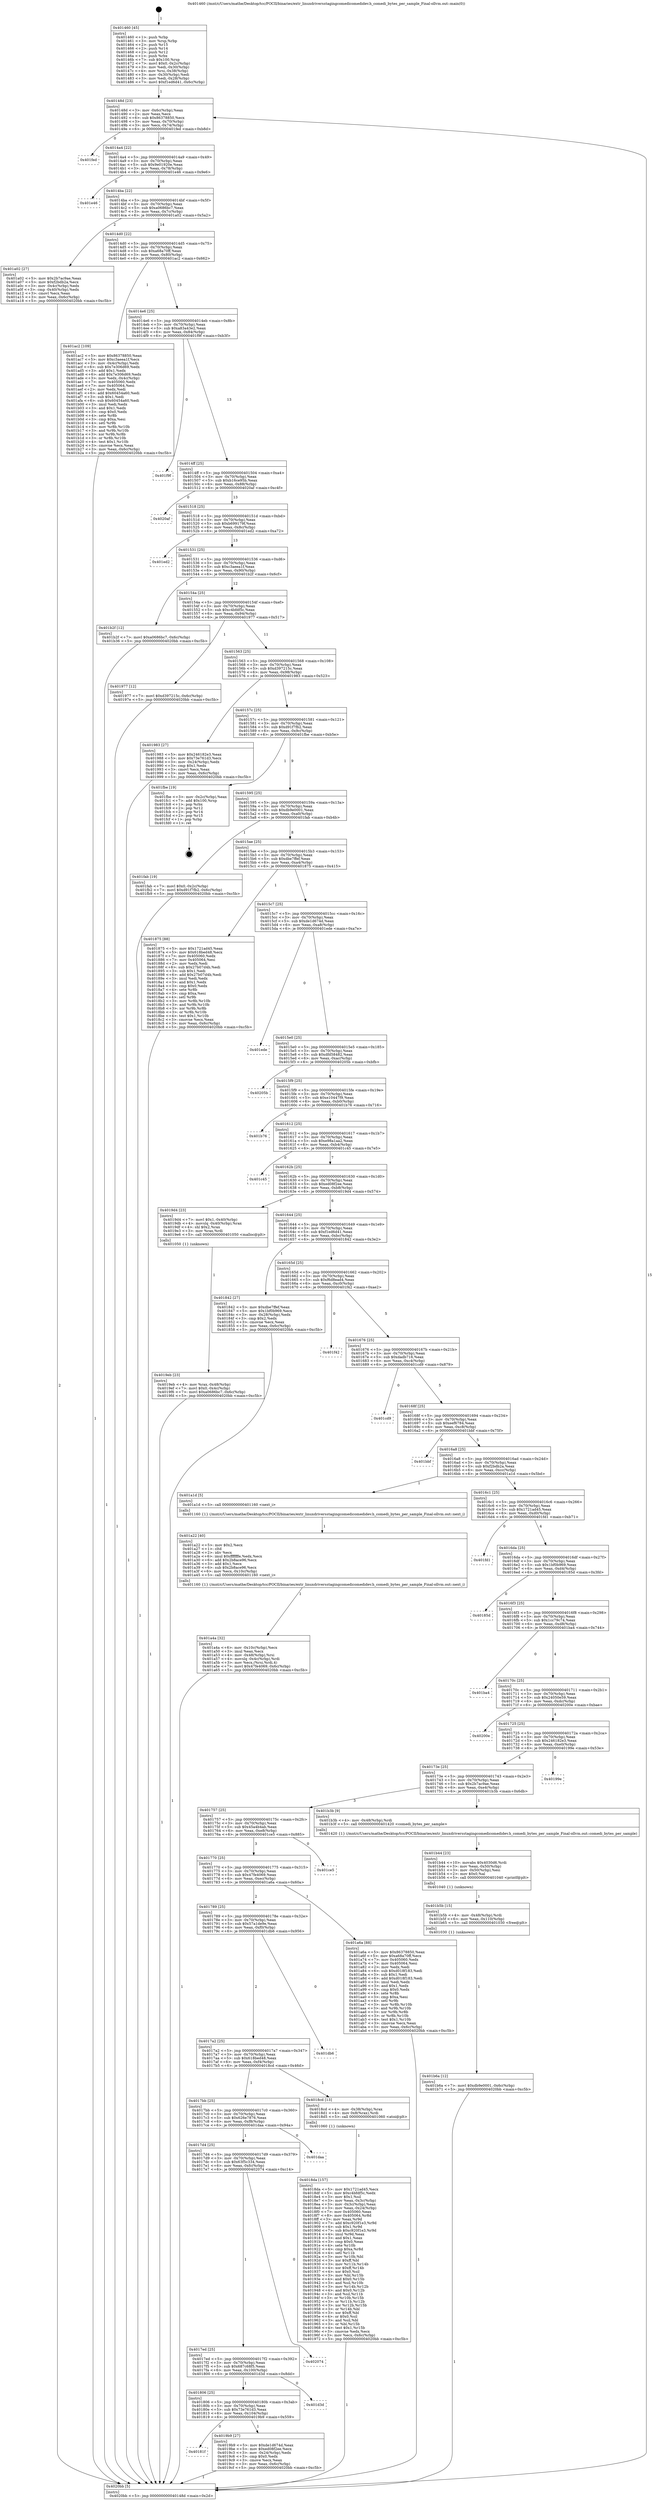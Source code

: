 digraph "0x401460" {
  label = "0x401460 (/mnt/c/Users/mathe/Desktop/tcc/POCII/binaries/extr_linuxdriversstagingcomedicomedidev.h_comedi_bytes_per_sample_Final-ollvm.out::main(0))"
  labelloc = "t"
  node[shape=record]

  Entry [label="",width=0.3,height=0.3,shape=circle,fillcolor=black,style=filled]
  "0x40148d" [label="{
     0x40148d [23]\l
     | [instrs]\l
     &nbsp;&nbsp;0x40148d \<+3\>: mov -0x6c(%rbp),%eax\l
     &nbsp;&nbsp;0x401490 \<+2\>: mov %eax,%ecx\l
     &nbsp;&nbsp;0x401492 \<+6\>: sub $0x86378850,%ecx\l
     &nbsp;&nbsp;0x401498 \<+3\>: mov %eax,-0x70(%rbp)\l
     &nbsp;&nbsp;0x40149b \<+3\>: mov %ecx,-0x74(%rbp)\l
     &nbsp;&nbsp;0x40149e \<+6\>: je 0000000000401fed \<main+0xb8d\>\l
  }"]
  "0x401fed" [label="{
     0x401fed\l
  }", style=dashed]
  "0x4014a4" [label="{
     0x4014a4 [22]\l
     | [instrs]\l
     &nbsp;&nbsp;0x4014a4 \<+5\>: jmp 00000000004014a9 \<main+0x49\>\l
     &nbsp;&nbsp;0x4014a9 \<+3\>: mov -0x70(%rbp),%eax\l
     &nbsp;&nbsp;0x4014ac \<+5\>: sub $0x9e01920e,%eax\l
     &nbsp;&nbsp;0x4014b1 \<+3\>: mov %eax,-0x78(%rbp)\l
     &nbsp;&nbsp;0x4014b4 \<+6\>: je 0000000000401e46 \<main+0x9e6\>\l
  }"]
  Exit [label="",width=0.3,height=0.3,shape=circle,fillcolor=black,style=filled,peripheries=2]
  "0x401e46" [label="{
     0x401e46\l
  }", style=dashed]
  "0x4014ba" [label="{
     0x4014ba [22]\l
     | [instrs]\l
     &nbsp;&nbsp;0x4014ba \<+5\>: jmp 00000000004014bf \<main+0x5f\>\l
     &nbsp;&nbsp;0x4014bf \<+3\>: mov -0x70(%rbp),%eax\l
     &nbsp;&nbsp;0x4014c2 \<+5\>: sub $0xa0686bc7,%eax\l
     &nbsp;&nbsp;0x4014c7 \<+3\>: mov %eax,-0x7c(%rbp)\l
     &nbsp;&nbsp;0x4014ca \<+6\>: je 0000000000401a02 \<main+0x5a2\>\l
  }"]
  "0x401b6a" [label="{
     0x401b6a [12]\l
     | [instrs]\l
     &nbsp;&nbsp;0x401b6a \<+7\>: movl $0xdb9e0001,-0x6c(%rbp)\l
     &nbsp;&nbsp;0x401b71 \<+5\>: jmp 00000000004020bb \<main+0xc5b\>\l
  }"]
  "0x401a02" [label="{
     0x401a02 [27]\l
     | [instrs]\l
     &nbsp;&nbsp;0x401a02 \<+5\>: mov $0x2b7ac9ae,%eax\l
     &nbsp;&nbsp;0x401a07 \<+5\>: mov $0xf2bdb2a,%ecx\l
     &nbsp;&nbsp;0x401a0c \<+3\>: mov -0x4c(%rbp),%edx\l
     &nbsp;&nbsp;0x401a0f \<+3\>: cmp -0x40(%rbp),%edx\l
     &nbsp;&nbsp;0x401a12 \<+3\>: cmovl %ecx,%eax\l
     &nbsp;&nbsp;0x401a15 \<+3\>: mov %eax,-0x6c(%rbp)\l
     &nbsp;&nbsp;0x401a18 \<+5\>: jmp 00000000004020bb \<main+0xc5b\>\l
  }"]
  "0x4014d0" [label="{
     0x4014d0 [22]\l
     | [instrs]\l
     &nbsp;&nbsp;0x4014d0 \<+5\>: jmp 00000000004014d5 \<main+0x75\>\l
     &nbsp;&nbsp;0x4014d5 \<+3\>: mov -0x70(%rbp),%eax\l
     &nbsp;&nbsp;0x4014d8 \<+5\>: sub $0xa68a70ff,%eax\l
     &nbsp;&nbsp;0x4014dd \<+3\>: mov %eax,-0x80(%rbp)\l
     &nbsp;&nbsp;0x4014e0 \<+6\>: je 0000000000401ac2 \<main+0x662\>\l
  }"]
  "0x401b5b" [label="{
     0x401b5b [15]\l
     | [instrs]\l
     &nbsp;&nbsp;0x401b5b \<+4\>: mov -0x48(%rbp),%rdi\l
     &nbsp;&nbsp;0x401b5f \<+6\>: mov %eax,-0x110(%rbp)\l
     &nbsp;&nbsp;0x401b65 \<+5\>: call 0000000000401030 \<free@plt\>\l
     | [calls]\l
     &nbsp;&nbsp;0x401030 \{1\} (unknown)\l
  }"]
  "0x401ac2" [label="{
     0x401ac2 [109]\l
     | [instrs]\l
     &nbsp;&nbsp;0x401ac2 \<+5\>: mov $0x86378850,%eax\l
     &nbsp;&nbsp;0x401ac7 \<+5\>: mov $0xc3aeea1f,%ecx\l
     &nbsp;&nbsp;0x401acc \<+3\>: mov -0x4c(%rbp),%edx\l
     &nbsp;&nbsp;0x401acf \<+6\>: sub $0x7e306d69,%edx\l
     &nbsp;&nbsp;0x401ad5 \<+3\>: add $0x1,%edx\l
     &nbsp;&nbsp;0x401ad8 \<+6\>: add $0x7e306d69,%edx\l
     &nbsp;&nbsp;0x401ade \<+3\>: mov %edx,-0x4c(%rbp)\l
     &nbsp;&nbsp;0x401ae1 \<+7\>: mov 0x405060,%edx\l
     &nbsp;&nbsp;0x401ae8 \<+7\>: mov 0x405064,%esi\l
     &nbsp;&nbsp;0x401aef \<+2\>: mov %edx,%edi\l
     &nbsp;&nbsp;0x401af1 \<+6\>: add $0x60454a60,%edi\l
     &nbsp;&nbsp;0x401af7 \<+3\>: sub $0x1,%edi\l
     &nbsp;&nbsp;0x401afa \<+6\>: sub $0x60454a60,%edi\l
     &nbsp;&nbsp;0x401b00 \<+3\>: imul %edi,%edx\l
     &nbsp;&nbsp;0x401b03 \<+3\>: and $0x1,%edx\l
     &nbsp;&nbsp;0x401b06 \<+3\>: cmp $0x0,%edx\l
     &nbsp;&nbsp;0x401b09 \<+4\>: sete %r8b\l
     &nbsp;&nbsp;0x401b0d \<+3\>: cmp $0xa,%esi\l
     &nbsp;&nbsp;0x401b10 \<+4\>: setl %r9b\l
     &nbsp;&nbsp;0x401b14 \<+3\>: mov %r8b,%r10b\l
     &nbsp;&nbsp;0x401b17 \<+3\>: and %r9b,%r10b\l
     &nbsp;&nbsp;0x401b1a \<+3\>: xor %r9b,%r8b\l
     &nbsp;&nbsp;0x401b1d \<+3\>: or %r8b,%r10b\l
     &nbsp;&nbsp;0x401b20 \<+4\>: test $0x1,%r10b\l
     &nbsp;&nbsp;0x401b24 \<+3\>: cmovne %ecx,%eax\l
     &nbsp;&nbsp;0x401b27 \<+3\>: mov %eax,-0x6c(%rbp)\l
     &nbsp;&nbsp;0x401b2a \<+5\>: jmp 00000000004020bb \<main+0xc5b\>\l
  }"]
  "0x4014e6" [label="{
     0x4014e6 [25]\l
     | [instrs]\l
     &nbsp;&nbsp;0x4014e6 \<+5\>: jmp 00000000004014eb \<main+0x8b\>\l
     &nbsp;&nbsp;0x4014eb \<+3\>: mov -0x70(%rbp),%eax\l
     &nbsp;&nbsp;0x4014ee \<+5\>: sub $0xa83a43e2,%eax\l
     &nbsp;&nbsp;0x4014f3 \<+6\>: mov %eax,-0x84(%rbp)\l
     &nbsp;&nbsp;0x4014f9 \<+6\>: je 0000000000401f9f \<main+0xb3f\>\l
  }"]
  "0x401b44" [label="{
     0x401b44 [23]\l
     | [instrs]\l
     &nbsp;&nbsp;0x401b44 \<+10\>: movabs $0x4030d6,%rdi\l
     &nbsp;&nbsp;0x401b4e \<+3\>: mov %eax,-0x50(%rbp)\l
     &nbsp;&nbsp;0x401b51 \<+3\>: mov -0x50(%rbp),%esi\l
     &nbsp;&nbsp;0x401b54 \<+2\>: mov $0x0,%al\l
     &nbsp;&nbsp;0x401b56 \<+5\>: call 0000000000401040 \<printf@plt\>\l
     | [calls]\l
     &nbsp;&nbsp;0x401040 \{1\} (unknown)\l
  }"]
  "0x401f9f" [label="{
     0x401f9f\l
  }", style=dashed]
  "0x4014ff" [label="{
     0x4014ff [25]\l
     | [instrs]\l
     &nbsp;&nbsp;0x4014ff \<+5\>: jmp 0000000000401504 \<main+0xa4\>\l
     &nbsp;&nbsp;0x401504 \<+3\>: mov -0x70(%rbp),%eax\l
     &nbsp;&nbsp;0x401507 \<+5\>: sub $0xb16ce95b,%eax\l
     &nbsp;&nbsp;0x40150c \<+6\>: mov %eax,-0x88(%rbp)\l
     &nbsp;&nbsp;0x401512 \<+6\>: je 00000000004020af \<main+0xc4f\>\l
  }"]
  "0x401a4a" [label="{
     0x401a4a [32]\l
     | [instrs]\l
     &nbsp;&nbsp;0x401a4a \<+6\>: mov -0x10c(%rbp),%ecx\l
     &nbsp;&nbsp;0x401a50 \<+3\>: imul %eax,%ecx\l
     &nbsp;&nbsp;0x401a53 \<+4\>: mov -0x48(%rbp),%rsi\l
     &nbsp;&nbsp;0x401a57 \<+4\>: movslq -0x4c(%rbp),%rdi\l
     &nbsp;&nbsp;0x401a5b \<+3\>: mov %ecx,(%rsi,%rdi,4)\l
     &nbsp;&nbsp;0x401a5e \<+7\>: movl $0x47fe4069,-0x6c(%rbp)\l
     &nbsp;&nbsp;0x401a65 \<+5\>: jmp 00000000004020bb \<main+0xc5b\>\l
  }"]
  "0x4020af" [label="{
     0x4020af\l
  }", style=dashed]
  "0x401518" [label="{
     0x401518 [25]\l
     | [instrs]\l
     &nbsp;&nbsp;0x401518 \<+5\>: jmp 000000000040151d \<main+0xbd\>\l
     &nbsp;&nbsp;0x40151d \<+3\>: mov -0x70(%rbp),%eax\l
     &nbsp;&nbsp;0x401520 \<+5\>: sub $0xb699179f,%eax\l
     &nbsp;&nbsp;0x401525 \<+6\>: mov %eax,-0x8c(%rbp)\l
     &nbsp;&nbsp;0x40152b \<+6\>: je 0000000000401ed2 \<main+0xa72\>\l
  }"]
  "0x401a22" [label="{
     0x401a22 [40]\l
     | [instrs]\l
     &nbsp;&nbsp;0x401a22 \<+5\>: mov $0x2,%ecx\l
     &nbsp;&nbsp;0x401a27 \<+1\>: cltd\l
     &nbsp;&nbsp;0x401a28 \<+2\>: idiv %ecx\l
     &nbsp;&nbsp;0x401a2a \<+6\>: imul $0xfffffffe,%edx,%ecx\l
     &nbsp;&nbsp;0x401a30 \<+6\>: add $0x2b8ace96,%ecx\l
     &nbsp;&nbsp;0x401a36 \<+3\>: add $0x1,%ecx\l
     &nbsp;&nbsp;0x401a39 \<+6\>: sub $0x2b8ace96,%ecx\l
     &nbsp;&nbsp;0x401a3f \<+6\>: mov %ecx,-0x10c(%rbp)\l
     &nbsp;&nbsp;0x401a45 \<+5\>: call 0000000000401160 \<next_i\>\l
     | [calls]\l
     &nbsp;&nbsp;0x401160 \{1\} (/mnt/c/Users/mathe/Desktop/tcc/POCII/binaries/extr_linuxdriversstagingcomedicomedidev.h_comedi_bytes_per_sample_Final-ollvm.out::next_i)\l
  }"]
  "0x401ed2" [label="{
     0x401ed2\l
  }", style=dashed]
  "0x401531" [label="{
     0x401531 [25]\l
     | [instrs]\l
     &nbsp;&nbsp;0x401531 \<+5\>: jmp 0000000000401536 \<main+0xd6\>\l
     &nbsp;&nbsp;0x401536 \<+3\>: mov -0x70(%rbp),%eax\l
     &nbsp;&nbsp;0x401539 \<+5\>: sub $0xc3aeea1f,%eax\l
     &nbsp;&nbsp;0x40153e \<+6\>: mov %eax,-0x90(%rbp)\l
     &nbsp;&nbsp;0x401544 \<+6\>: je 0000000000401b2f \<main+0x6cf\>\l
  }"]
  "0x4019eb" [label="{
     0x4019eb [23]\l
     | [instrs]\l
     &nbsp;&nbsp;0x4019eb \<+4\>: mov %rax,-0x48(%rbp)\l
     &nbsp;&nbsp;0x4019ef \<+7\>: movl $0x0,-0x4c(%rbp)\l
     &nbsp;&nbsp;0x4019f6 \<+7\>: movl $0xa0686bc7,-0x6c(%rbp)\l
     &nbsp;&nbsp;0x4019fd \<+5\>: jmp 00000000004020bb \<main+0xc5b\>\l
  }"]
  "0x401b2f" [label="{
     0x401b2f [12]\l
     | [instrs]\l
     &nbsp;&nbsp;0x401b2f \<+7\>: movl $0xa0686bc7,-0x6c(%rbp)\l
     &nbsp;&nbsp;0x401b36 \<+5\>: jmp 00000000004020bb \<main+0xc5b\>\l
  }"]
  "0x40154a" [label="{
     0x40154a [25]\l
     | [instrs]\l
     &nbsp;&nbsp;0x40154a \<+5\>: jmp 000000000040154f \<main+0xef\>\l
     &nbsp;&nbsp;0x40154f \<+3\>: mov -0x70(%rbp),%eax\l
     &nbsp;&nbsp;0x401552 \<+5\>: sub $0xc4bfdf5c,%eax\l
     &nbsp;&nbsp;0x401557 \<+6\>: mov %eax,-0x94(%rbp)\l
     &nbsp;&nbsp;0x40155d \<+6\>: je 0000000000401977 \<main+0x517\>\l
  }"]
  "0x40181f" [label="{
     0x40181f\l
  }", style=dashed]
  "0x401977" [label="{
     0x401977 [12]\l
     | [instrs]\l
     &nbsp;&nbsp;0x401977 \<+7\>: movl $0xd397215c,-0x6c(%rbp)\l
     &nbsp;&nbsp;0x40197e \<+5\>: jmp 00000000004020bb \<main+0xc5b\>\l
  }"]
  "0x401563" [label="{
     0x401563 [25]\l
     | [instrs]\l
     &nbsp;&nbsp;0x401563 \<+5\>: jmp 0000000000401568 \<main+0x108\>\l
     &nbsp;&nbsp;0x401568 \<+3\>: mov -0x70(%rbp),%eax\l
     &nbsp;&nbsp;0x40156b \<+5\>: sub $0xd397215c,%eax\l
     &nbsp;&nbsp;0x401570 \<+6\>: mov %eax,-0x98(%rbp)\l
     &nbsp;&nbsp;0x401576 \<+6\>: je 0000000000401983 \<main+0x523\>\l
  }"]
  "0x4019b9" [label="{
     0x4019b9 [27]\l
     | [instrs]\l
     &nbsp;&nbsp;0x4019b9 \<+5\>: mov $0xde1d674d,%eax\l
     &nbsp;&nbsp;0x4019be \<+5\>: mov $0xed08f2ee,%ecx\l
     &nbsp;&nbsp;0x4019c3 \<+3\>: mov -0x24(%rbp),%edx\l
     &nbsp;&nbsp;0x4019c6 \<+3\>: cmp $0x0,%edx\l
     &nbsp;&nbsp;0x4019c9 \<+3\>: cmove %ecx,%eax\l
     &nbsp;&nbsp;0x4019cc \<+3\>: mov %eax,-0x6c(%rbp)\l
     &nbsp;&nbsp;0x4019cf \<+5\>: jmp 00000000004020bb \<main+0xc5b\>\l
  }"]
  "0x401983" [label="{
     0x401983 [27]\l
     | [instrs]\l
     &nbsp;&nbsp;0x401983 \<+5\>: mov $0x246182e3,%eax\l
     &nbsp;&nbsp;0x401988 \<+5\>: mov $0x73e761d3,%ecx\l
     &nbsp;&nbsp;0x40198d \<+3\>: mov -0x24(%rbp),%edx\l
     &nbsp;&nbsp;0x401990 \<+3\>: cmp $0x1,%edx\l
     &nbsp;&nbsp;0x401993 \<+3\>: cmovl %ecx,%eax\l
     &nbsp;&nbsp;0x401996 \<+3\>: mov %eax,-0x6c(%rbp)\l
     &nbsp;&nbsp;0x401999 \<+5\>: jmp 00000000004020bb \<main+0xc5b\>\l
  }"]
  "0x40157c" [label="{
     0x40157c [25]\l
     | [instrs]\l
     &nbsp;&nbsp;0x40157c \<+5\>: jmp 0000000000401581 \<main+0x121\>\l
     &nbsp;&nbsp;0x401581 \<+3\>: mov -0x70(%rbp),%eax\l
     &nbsp;&nbsp;0x401584 \<+5\>: sub $0xd91f7fb2,%eax\l
     &nbsp;&nbsp;0x401589 \<+6\>: mov %eax,-0x9c(%rbp)\l
     &nbsp;&nbsp;0x40158f \<+6\>: je 0000000000401fbe \<main+0xb5e\>\l
  }"]
  "0x401806" [label="{
     0x401806 [25]\l
     | [instrs]\l
     &nbsp;&nbsp;0x401806 \<+5\>: jmp 000000000040180b \<main+0x3ab\>\l
     &nbsp;&nbsp;0x40180b \<+3\>: mov -0x70(%rbp),%eax\l
     &nbsp;&nbsp;0x40180e \<+5\>: sub $0x73e761d3,%eax\l
     &nbsp;&nbsp;0x401813 \<+6\>: mov %eax,-0x104(%rbp)\l
     &nbsp;&nbsp;0x401819 \<+6\>: je 00000000004019b9 \<main+0x559\>\l
  }"]
  "0x401fbe" [label="{
     0x401fbe [19]\l
     | [instrs]\l
     &nbsp;&nbsp;0x401fbe \<+3\>: mov -0x2c(%rbp),%eax\l
     &nbsp;&nbsp;0x401fc1 \<+7\>: add $0x100,%rsp\l
     &nbsp;&nbsp;0x401fc8 \<+1\>: pop %rbx\l
     &nbsp;&nbsp;0x401fc9 \<+2\>: pop %r12\l
     &nbsp;&nbsp;0x401fcb \<+2\>: pop %r14\l
     &nbsp;&nbsp;0x401fcd \<+2\>: pop %r15\l
     &nbsp;&nbsp;0x401fcf \<+1\>: pop %rbp\l
     &nbsp;&nbsp;0x401fd0 \<+1\>: ret\l
  }"]
  "0x401595" [label="{
     0x401595 [25]\l
     | [instrs]\l
     &nbsp;&nbsp;0x401595 \<+5\>: jmp 000000000040159a \<main+0x13a\>\l
     &nbsp;&nbsp;0x40159a \<+3\>: mov -0x70(%rbp),%eax\l
     &nbsp;&nbsp;0x40159d \<+5\>: sub $0xdb9e0001,%eax\l
     &nbsp;&nbsp;0x4015a2 \<+6\>: mov %eax,-0xa0(%rbp)\l
     &nbsp;&nbsp;0x4015a8 \<+6\>: je 0000000000401fab \<main+0xb4b\>\l
  }"]
  "0x401d3d" [label="{
     0x401d3d\l
  }", style=dashed]
  "0x401fab" [label="{
     0x401fab [19]\l
     | [instrs]\l
     &nbsp;&nbsp;0x401fab \<+7\>: movl $0x0,-0x2c(%rbp)\l
     &nbsp;&nbsp;0x401fb2 \<+7\>: movl $0xd91f7fb2,-0x6c(%rbp)\l
     &nbsp;&nbsp;0x401fb9 \<+5\>: jmp 00000000004020bb \<main+0xc5b\>\l
  }"]
  "0x4015ae" [label="{
     0x4015ae [25]\l
     | [instrs]\l
     &nbsp;&nbsp;0x4015ae \<+5\>: jmp 00000000004015b3 \<main+0x153\>\l
     &nbsp;&nbsp;0x4015b3 \<+3\>: mov -0x70(%rbp),%eax\l
     &nbsp;&nbsp;0x4015b6 \<+5\>: sub $0xdbe7ffef,%eax\l
     &nbsp;&nbsp;0x4015bb \<+6\>: mov %eax,-0xa4(%rbp)\l
     &nbsp;&nbsp;0x4015c1 \<+6\>: je 0000000000401875 \<main+0x415\>\l
  }"]
  "0x4017ed" [label="{
     0x4017ed [25]\l
     | [instrs]\l
     &nbsp;&nbsp;0x4017ed \<+5\>: jmp 00000000004017f2 \<main+0x392\>\l
     &nbsp;&nbsp;0x4017f2 \<+3\>: mov -0x70(%rbp),%eax\l
     &nbsp;&nbsp;0x4017f5 \<+5\>: sub $0x687c68f5,%eax\l
     &nbsp;&nbsp;0x4017fa \<+6\>: mov %eax,-0x100(%rbp)\l
     &nbsp;&nbsp;0x401800 \<+6\>: je 0000000000401d3d \<main+0x8dd\>\l
  }"]
  "0x401875" [label="{
     0x401875 [88]\l
     | [instrs]\l
     &nbsp;&nbsp;0x401875 \<+5\>: mov $0x1721ad45,%eax\l
     &nbsp;&nbsp;0x40187a \<+5\>: mov $0x618bed48,%ecx\l
     &nbsp;&nbsp;0x40187f \<+7\>: mov 0x405060,%edx\l
     &nbsp;&nbsp;0x401886 \<+7\>: mov 0x405064,%esi\l
     &nbsp;&nbsp;0x40188d \<+2\>: mov %edx,%edi\l
     &nbsp;&nbsp;0x40188f \<+6\>: sub $0x27b07d4b,%edi\l
     &nbsp;&nbsp;0x401895 \<+3\>: sub $0x1,%edi\l
     &nbsp;&nbsp;0x401898 \<+6\>: add $0x27b07d4b,%edi\l
     &nbsp;&nbsp;0x40189e \<+3\>: imul %edi,%edx\l
     &nbsp;&nbsp;0x4018a1 \<+3\>: and $0x1,%edx\l
     &nbsp;&nbsp;0x4018a4 \<+3\>: cmp $0x0,%edx\l
     &nbsp;&nbsp;0x4018a7 \<+4\>: sete %r8b\l
     &nbsp;&nbsp;0x4018ab \<+3\>: cmp $0xa,%esi\l
     &nbsp;&nbsp;0x4018ae \<+4\>: setl %r9b\l
     &nbsp;&nbsp;0x4018b2 \<+3\>: mov %r8b,%r10b\l
     &nbsp;&nbsp;0x4018b5 \<+3\>: and %r9b,%r10b\l
     &nbsp;&nbsp;0x4018b8 \<+3\>: xor %r9b,%r8b\l
     &nbsp;&nbsp;0x4018bb \<+3\>: or %r8b,%r10b\l
     &nbsp;&nbsp;0x4018be \<+4\>: test $0x1,%r10b\l
     &nbsp;&nbsp;0x4018c2 \<+3\>: cmovne %ecx,%eax\l
     &nbsp;&nbsp;0x4018c5 \<+3\>: mov %eax,-0x6c(%rbp)\l
     &nbsp;&nbsp;0x4018c8 \<+5\>: jmp 00000000004020bb \<main+0xc5b\>\l
  }"]
  "0x4015c7" [label="{
     0x4015c7 [25]\l
     | [instrs]\l
     &nbsp;&nbsp;0x4015c7 \<+5\>: jmp 00000000004015cc \<main+0x16c\>\l
     &nbsp;&nbsp;0x4015cc \<+3\>: mov -0x70(%rbp),%eax\l
     &nbsp;&nbsp;0x4015cf \<+5\>: sub $0xde1d674d,%eax\l
     &nbsp;&nbsp;0x4015d4 \<+6\>: mov %eax,-0xa8(%rbp)\l
     &nbsp;&nbsp;0x4015da \<+6\>: je 0000000000401ede \<main+0xa7e\>\l
  }"]
  "0x402074" [label="{
     0x402074\l
  }", style=dashed]
  "0x401ede" [label="{
     0x401ede\l
  }", style=dashed]
  "0x4015e0" [label="{
     0x4015e0 [25]\l
     | [instrs]\l
     &nbsp;&nbsp;0x4015e0 \<+5\>: jmp 00000000004015e5 \<main+0x185\>\l
     &nbsp;&nbsp;0x4015e5 \<+3\>: mov -0x70(%rbp),%eax\l
     &nbsp;&nbsp;0x4015e8 \<+5\>: sub $0xdfd58482,%eax\l
     &nbsp;&nbsp;0x4015ed \<+6\>: mov %eax,-0xac(%rbp)\l
     &nbsp;&nbsp;0x4015f3 \<+6\>: je 000000000040205b \<main+0xbfb\>\l
  }"]
  "0x4017d4" [label="{
     0x4017d4 [25]\l
     | [instrs]\l
     &nbsp;&nbsp;0x4017d4 \<+5\>: jmp 00000000004017d9 \<main+0x379\>\l
     &nbsp;&nbsp;0x4017d9 \<+3\>: mov -0x70(%rbp),%eax\l
     &nbsp;&nbsp;0x4017dc \<+5\>: sub $0x63f5c334,%eax\l
     &nbsp;&nbsp;0x4017e1 \<+6\>: mov %eax,-0xfc(%rbp)\l
     &nbsp;&nbsp;0x4017e7 \<+6\>: je 0000000000402074 \<main+0xc14\>\l
  }"]
  "0x40205b" [label="{
     0x40205b\l
  }", style=dashed]
  "0x4015f9" [label="{
     0x4015f9 [25]\l
     | [instrs]\l
     &nbsp;&nbsp;0x4015f9 \<+5\>: jmp 00000000004015fe \<main+0x19e\>\l
     &nbsp;&nbsp;0x4015fe \<+3\>: mov -0x70(%rbp),%eax\l
     &nbsp;&nbsp;0x401601 \<+5\>: sub $0xe10447f9,%eax\l
     &nbsp;&nbsp;0x401606 \<+6\>: mov %eax,-0xb0(%rbp)\l
     &nbsp;&nbsp;0x40160c \<+6\>: je 0000000000401b76 \<main+0x716\>\l
  }"]
  "0x401daa" [label="{
     0x401daa\l
  }", style=dashed]
  "0x401b76" [label="{
     0x401b76\l
  }", style=dashed]
  "0x401612" [label="{
     0x401612 [25]\l
     | [instrs]\l
     &nbsp;&nbsp;0x401612 \<+5\>: jmp 0000000000401617 \<main+0x1b7\>\l
     &nbsp;&nbsp;0x401617 \<+3\>: mov -0x70(%rbp),%eax\l
     &nbsp;&nbsp;0x40161a \<+5\>: sub $0xe98a1aa2,%eax\l
     &nbsp;&nbsp;0x40161f \<+6\>: mov %eax,-0xb4(%rbp)\l
     &nbsp;&nbsp;0x401625 \<+6\>: je 0000000000401c45 \<main+0x7e5\>\l
  }"]
  "0x4018da" [label="{
     0x4018da [157]\l
     | [instrs]\l
     &nbsp;&nbsp;0x4018da \<+5\>: mov $0x1721ad45,%ecx\l
     &nbsp;&nbsp;0x4018df \<+5\>: mov $0xc4bfdf5c,%edx\l
     &nbsp;&nbsp;0x4018e4 \<+3\>: mov $0x1,%sil\l
     &nbsp;&nbsp;0x4018e7 \<+3\>: mov %eax,-0x3c(%rbp)\l
     &nbsp;&nbsp;0x4018ea \<+3\>: mov -0x3c(%rbp),%eax\l
     &nbsp;&nbsp;0x4018ed \<+3\>: mov %eax,-0x24(%rbp)\l
     &nbsp;&nbsp;0x4018f0 \<+7\>: mov 0x405060,%eax\l
     &nbsp;&nbsp;0x4018f7 \<+8\>: mov 0x405064,%r8d\l
     &nbsp;&nbsp;0x4018ff \<+3\>: mov %eax,%r9d\l
     &nbsp;&nbsp;0x401902 \<+7\>: add $0xc920f1e3,%r9d\l
     &nbsp;&nbsp;0x401909 \<+4\>: sub $0x1,%r9d\l
     &nbsp;&nbsp;0x40190d \<+7\>: sub $0xc920f1e3,%r9d\l
     &nbsp;&nbsp;0x401914 \<+4\>: imul %r9d,%eax\l
     &nbsp;&nbsp;0x401918 \<+3\>: and $0x1,%eax\l
     &nbsp;&nbsp;0x40191b \<+3\>: cmp $0x0,%eax\l
     &nbsp;&nbsp;0x40191e \<+4\>: sete %r10b\l
     &nbsp;&nbsp;0x401922 \<+4\>: cmp $0xa,%r8d\l
     &nbsp;&nbsp;0x401926 \<+4\>: setl %r11b\l
     &nbsp;&nbsp;0x40192a \<+3\>: mov %r10b,%bl\l
     &nbsp;&nbsp;0x40192d \<+3\>: xor $0xff,%bl\l
     &nbsp;&nbsp;0x401930 \<+3\>: mov %r11b,%r14b\l
     &nbsp;&nbsp;0x401933 \<+4\>: xor $0xff,%r14b\l
     &nbsp;&nbsp;0x401937 \<+4\>: xor $0x0,%sil\l
     &nbsp;&nbsp;0x40193b \<+3\>: mov %bl,%r15b\l
     &nbsp;&nbsp;0x40193e \<+4\>: and $0x0,%r15b\l
     &nbsp;&nbsp;0x401942 \<+3\>: and %sil,%r10b\l
     &nbsp;&nbsp;0x401945 \<+3\>: mov %r14b,%r12b\l
     &nbsp;&nbsp;0x401948 \<+4\>: and $0x0,%r12b\l
     &nbsp;&nbsp;0x40194c \<+3\>: and %sil,%r11b\l
     &nbsp;&nbsp;0x40194f \<+3\>: or %r10b,%r15b\l
     &nbsp;&nbsp;0x401952 \<+3\>: or %r11b,%r12b\l
     &nbsp;&nbsp;0x401955 \<+3\>: xor %r12b,%r15b\l
     &nbsp;&nbsp;0x401958 \<+3\>: or %r14b,%bl\l
     &nbsp;&nbsp;0x40195b \<+3\>: xor $0xff,%bl\l
     &nbsp;&nbsp;0x40195e \<+4\>: or $0x0,%sil\l
     &nbsp;&nbsp;0x401962 \<+3\>: and %sil,%bl\l
     &nbsp;&nbsp;0x401965 \<+3\>: or %bl,%r15b\l
     &nbsp;&nbsp;0x401968 \<+4\>: test $0x1,%r15b\l
     &nbsp;&nbsp;0x40196c \<+3\>: cmovne %edx,%ecx\l
     &nbsp;&nbsp;0x40196f \<+3\>: mov %ecx,-0x6c(%rbp)\l
     &nbsp;&nbsp;0x401972 \<+5\>: jmp 00000000004020bb \<main+0xc5b\>\l
  }"]
  "0x401c45" [label="{
     0x401c45\l
  }", style=dashed]
  "0x40162b" [label="{
     0x40162b [25]\l
     | [instrs]\l
     &nbsp;&nbsp;0x40162b \<+5\>: jmp 0000000000401630 \<main+0x1d0\>\l
     &nbsp;&nbsp;0x401630 \<+3\>: mov -0x70(%rbp),%eax\l
     &nbsp;&nbsp;0x401633 \<+5\>: sub $0xed08f2ee,%eax\l
     &nbsp;&nbsp;0x401638 \<+6\>: mov %eax,-0xb8(%rbp)\l
     &nbsp;&nbsp;0x40163e \<+6\>: je 00000000004019d4 \<main+0x574\>\l
  }"]
  "0x4017bb" [label="{
     0x4017bb [25]\l
     | [instrs]\l
     &nbsp;&nbsp;0x4017bb \<+5\>: jmp 00000000004017c0 \<main+0x360\>\l
     &nbsp;&nbsp;0x4017c0 \<+3\>: mov -0x70(%rbp),%eax\l
     &nbsp;&nbsp;0x4017c3 \<+5\>: sub $0x626e7876,%eax\l
     &nbsp;&nbsp;0x4017c8 \<+6\>: mov %eax,-0xf8(%rbp)\l
     &nbsp;&nbsp;0x4017ce \<+6\>: je 0000000000401daa \<main+0x94a\>\l
  }"]
  "0x4019d4" [label="{
     0x4019d4 [23]\l
     | [instrs]\l
     &nbsp;&nbsp;0x4019d4 \<+7\>: movl $0x1,-0x40(%rbp)\l
     &nbsp;&nbsp;0x4019db \<+4\>: movslq -0x40(%rbp),%rax\l
     &nbsp;&nbsp;0x4019df \<+4\>: shl $0x2,%rax\l
     &nbsp;&nbsp;0x4019e3 \<+3\>: mov %rax,%rdi\l
     &nbsp;&nbsp;0x4019e6 \<+5\>: call 0000000000401050 \<malloc@plt\>\l
     | [calls]\l
     &nbsp;&nbsp;0x401050 \{1\} (unknown)\l
  }"]
  "0x401644" [label="{
     0x401644 [25]\l
     | [instrs]\l
     &nbsp;&nbsp;0x401644 \<+5\>: jmp 0000000000401649 \<main+0x1e9\>\l
     &nbsp;&nbsp;0x401649 \<+3\>: mov -0x70(%rbp),%eax\l
     &nbsp;&nbsp;0x40164c \<+5\>: sub $0xf1ed6d41,%eax\l
     &nbsp;&nbsp;0x401651 \<+6\>: mov %eax,-0xbc(%rbp)\l
     &nbsp;&nbsp;0x401657 \<+6\>: je 0000000000401842 \<main+0x3e2\>\l
  }"]
  "0x4018cd" [label="{
     0x4018cd [13]\l
     | [instrs]\l
     &nbsp;&nbsp;0x4018cd \<+4\>: mov -0x38(%rbp),%rax\l
     &nbsp;&nbsp;0x4018d1 \<+4\>: mov 0x8(%rax),%rdi\l
     &nbsp;&nbsp;0x4018d5 \<+5\>: call 0000000000401060 \<atoi@plt\>\l
     | [calls]\l
     &nbsp;&nbsp;0x401060 \{1\} (unknown)\l
  }"]
  "0x401842" [label="{
     0x401842 [27]\l
     | [instrs]\l
     &nbsp;&nbsp;0x401842 \<+5\>: mov $0xdbe7ffef,%eax\l
     &nbsp;&nbsp;0x401847 \<+5\>: mov $0x1bf0b969,%ecx\l
     &nbsp;&nbsp;0x40184c \<+3\>: mov -0x28(%rbp),%edx\l
     &nbsp;&nbsp;0x40184f \<+3\>: cmp $0x2,%edx\l
     &nbsp;&nbsp;0x401852 \<+3\>: cmovne %ecx,%eax\l
     &nbsp;&nbsp;0x401855 \<+3\>: mov %eax,-0x6c(%rbp)\l
     &nbsp;&nbsp;0x401858 \<+5\>: jmp 00000000004020bb \<main+0xc5b\>\l
  }"]
  "0x40165d" [label="{
     0x40165d [25]\l
     | [instrs]\l
     &nbsp;&nbsp;0x40165d \<+5\>: jmp 0000000000401662 \<main+0x202\>\l
     &nbsp;&nbsp;0x401662 \<+3\>: mov -0x70(%rbp),%eax\l
     &nbsp;&nbsp;0x401665 \<+5\>: sub $0xf6d8ead4,%eax\l
     &nbsp;&nbsp;0x40166a \<+6\>: mov %eax,-0xc0(%rbp)\l
     &nbsp;&nbsp;0x401670 \<+6\>: je 0000000000401f42 \<main+0xae2\>\l
  }"]
  "0x4020bb" [label="{
     0x4020bb [5]\l
     | [instrs]\l
     &nbsp;&nbsp;0x4020bb \<+5\>: jmp 000000000040148d \<main+0x2d\>\l
  }"]
  "0x401460" [label="{
     0x401460 [45]\l
     | [instrs]\l
     &nbsp;&nbsp;0x401460 \<+1\>: push %rbp\l
     &nbsp;&nbsp;0x401461 \<+3\>: mov %rsp,%rbp\l
     &nbsp;&nbsp;0x401464 \<+2\>: push %r15\l
     &nbsp;&nbsp;0x401466 \<+2\>: push %r14\l
     &nbsp;&nbsp;0x401468 \<+2\>: push %r12\l
     &nbsp;&nbsp;0x40146a \<+1\>: push %rbx\l
     &nbsp;&nbsp;0x40146b \<+7\>: sub $0x100,%rsp\l
     &nbsp;&nbsp;0x401472 \<+7\>: movl $0x0,-0x2c(%rbp)\l
     &nbsp;&nbsp;0x401479 \<+3\>: mov %edi,-0x30(%rbp)\l
     &nbsp;&nbsp;0x40147c \<+4\>: mov %rsi,-0x38(%rbp)\l
     &nbsp;&nbsp;0x401480 \<+3\>: mov -0x30(%rbp),%edi\l
     &nbsp;&nbsp;0x401483 \<+3\>: mov %edi,-0x28(%rbp)\l
     &nbsp;&nbsp;0x401486 \<+7\>: movl $0xf1ed6d41,-0x6c(%rbp)\l
  }"]
  "0x4017a2" [label="{
     0x4017a2 [25]\l
     | [instrs]\l
     &nbsp;&nbsp;0x4017a2 \<+5\>: jmp 00000000004017a7 \<main+0x347\>\l
     &nbsp;&nbsp;0x4017a7 \<+3\>: mov -0x70(%rbp),%eax\l
     &nbsp;&nbsp;0x4017aa \<+5\>: sub $0x618bed48,%eax\l
     &nbsp;&nbsp;0x4017af \<+6\>: mov %eax,-0xf4(%rbp)\l
     &nbsp;&nbsp;0x4017b5 \<+6\>: je 00000000004018cd \<main+0x46d\>\l
  }"]
  "0x401f42" [label="{
     0x401f42\l
  }", style=dashed]
  "0x401676" [label="{
     0x401676 [25]\l
     | [instrs]\l
     &nbsp;&nbsp;0x401676 \<+5\>: jmp 000000000040167b \<main+0x21b\>\l
     &nbsp;&nbsp;0x40167b \<+3\>: mov -0x70(%rbp),%eax\l
     &nbsp;&nbsp;0x40167e \<+5\>: sub $0xdadb716,%eax\l
     &nbsp;&nbsp;0x401683 \<+6\>: mov %eax,-0xc4(%rbp)\l
     &nbsp;&nbsp;0x401689 \<+6\>: je 0000000000401cd9 \<main+0x879\>\l
  }"]
  "0x401db6" [label="{
     0x401db6\l
  }", style=dashed]
  "0x401cd9" [label="{
     0x401cd9\l
  }", style=dashed]
  "0x40168f" [label="{
     0x40168f [25]\l
     | [instrs]\l
     &nbsp;&nbsp;0x40168f \<+5\>: jmp 0000000000401694 \<main+0x234\>\l
     &nbsp;&nbsp;0x401694 \<+3\>: mov -0x70(%rbp),%eax\l
     &nbsp;&nbsp;0x401697 \<+5\>: sub $0xeef6784,%eax\l
     &nbsp;&nbsp;0x40169c \<+6\>: mov %eax,-0xc8(%rbp)\l
     &nbsp;&nbsp;0x4016a2 \<+6\>: je 0000000000401bbf \<main+0x75f\>\l
  }"]
  "0x401789" [label="{
     0x401789 [25]\l
     | [instrs]\l
     &nbsp;&nbsp;0x401789 \<+5\>: jmp 000000000040178e \<main+0x32e\>\l
     &nbsp;&nbsp;0x40178e \<+3\>: mov -0x70(%rbp),%eax\l
     &nbsp;&nbsp;0x401791 \<+5\>: sub $0x57a1de9e,%eax\l
     &nbsp;&nbsp;0x401796 \<+6\>: mov %eax,-0xf0(%rbp)\l
     &nbsp;&nbsp;0x40179c \<+6\>: je 0000000000401db6 \<main+0x956\>\l
  }"]
  "0x401bbf" [label="{
     0x401bbf\l
  }", style=dashed]
  "0x4016a8" [label="{
     0x4016a8 [25]\l
     | [instrs]\l
     &nbsp;&nbsp;0x4016a8 \<+5\>: jmp 00000000004016ad \<main+0x24d\>\l
     &nbsp;&nbsp;0x4016ad \<+3\>: mov -0x70(%rbp),%eax\l
     &nbsp;&nbsp;0x4016b0 \<+5\>: sub $0xf2bdb2a,%eax\l
     &nbsp;&nbsp;0x4016b5 \<+6\>: mov %eax,-0xcc(%rbp)\l
     &nbsp;&nbsp;0x4016bb \<+6\>: je 0000000000401a1d \<main+0x5bd\>\l
  }"]
  "0x401a6a" [label="{
     0x401a6a [88]\l
     | [instrs]\l
     &nbsp;&nbsp;0x401a6a \<+5\>: mov $0x86378850,%eax\l
     &nbsp;&nbsp;0x401a6f \<+5\>: mov $0xa68a70ff,%ecx\l
     &nbsp;&nbsp;0x401a74 \<+7\>: mov 0x405060,%edx\l
     &nbsp;&nbsp;0x401a7b \<+7\>: mov 0x405064,%esi\l
     &nbsp;&nbsp;0x401a82 \<+2\>: mov %edx,%edi\l
     &nbsp;&nbsp;0x401a84 \<+6\>: sub $0xd018f183,%edi\l
     &nbsp;&nbsp;0x401a8a \<+3\>: sub $0x1,%edi\l
     &nbsp;&nbsp;0x401a8d \<+6\>: add $0xd018f183,%edi\l
     &nbsp;&nbsp;0x401a93 \<+3\>: imul %edi,%edx\l
     &nbsp;&nbsp;0x401a96 \<+3\>: and $0x1,%edx\l
     &nbsp;&nbsp;0x401a99 \<+3\>: cmp $0x0,%edx\l
     &nbsp;&nbsp;0x401a9c \<+4\>: sete %r8b\l
     &nbsp;&nbsp;0x401aa0 \<+3\>: cmp $0xa,%esi\l
     &nbsp;&nbsp;0x401aa3 \<+4\>: setl %r9b\l
     &nbsp;&nbsp;0x401aa7 \<+3\>: mov %r8b,%r10b\l
     &nbsp;&nbsp;0x401aaa \<+3\>: and %r9b,%r10b\l
     &nbsp;&nbsp;0x401aad \<+3\>: xor %r9b,%r8b\l
     &nbsp;&nbsp;0x401ab0 \<+3\>: or %r8b,%r10b\l
     &nbsp;&nbsp;0x401ab3 \<+4\>: test $0x1,%r10b\l
     &nbsp;&nbsp;0x401ab7 \<+3\>: cmovne %ecx,%eax\l
     &nbsp;&nbsp;0x401aba \<+3\>: mov %eax,-0x6c(%rbp)\l
     &nbsp;&nbsp;0x401abd \<+5\>: jmp 00000000004020bb \<main+0xc5b\>\l
  }"]
  "0x401a1d" [label="{
     0x401a1d [5]\l
     | [instrs]\l
     &nbsp;&nbsp;0x401a1d \<+5\>: call 0000000000401160 \<next_i\>\l
     | [calls]\l
     &nbsp;&nbsp;0x401160 \{1\} (/mnt/c/Users/mathe/Desktop/tcc/POCII/binaries/extr_linuxdriversstagingcomedicomedidev.h_comedi_bytes_per_sample_Final-ollvm.out::next_i)\l
  }"]
  "0x4016c1" [label="{
     0x4016c1 [25]\l
     | [instrs]\l
     &nbsp;&nbsp;0x4016c1 \<+5\>: jmp 00000000004016c6 \<main+0x266\>\l
     &nbsp;&nbsp;0x4016c6 \<+3\>: mov -0x70(%rbp),%eax\l
     &nbsp;&nbsp;0x4016c9 \<+5\>: sub $0x1721ad45,%eax\l
     &nbsp;&nbsp;0x4016ce \<+6\>: mov %eax,-0xd0(%rbp)\l
     &nbsp;&nbsp;0x4016d4 \<+6\>: je 0000000000401fd1 \<main+0xb71\>\l
  }"]
  "0x401770" [label="{
     0x401770 [25]\l
     | [instrs]\l
     &nbsp;&nbsp;0x401770 \<+5\>: jmp 0000000000401775 \<main+0x315\>\l
     &nbsp;&nbsp;0x401775 \<+3\>: mov -0x70(%rbp),%eax\l
     &nbsp;&nbsp;0x401778 \<+5\>: sub $0x47fe4069,%eax\l
     &nbsp;&nbsp;0x40177d \<+6\>: mov %eax,-0xec(%rbp)\l
     &nbsp;&nbsp;0x401783 \<+6\>: je 0000000000401a6a \<main+0x60a\>\l
  }"]
  "0x401fd1" [label="{
     0x401fd1\l
  }", style=dashed]
  "0x4016da" [label="{
     0x4016da [25]\l
     | [instrs]\l
     &nbsp;&nbsp;0x4016da \<+5\>: jmp 00000000004016df \<main+0x27f\>\l
     &nbsp;&nbsp;0x4016df \<+3\>: mov -0x70(%rbp),%eax\l
     &nbsp;&nbsp;0x4016e2 \<+5\>: sub $0x1bf0b969,%eax\l
     &nbsp;&nbsp;0x4016e7 \<+6\>: mov %eax,-0xd4(%rbp)\l
     &nbsp;&nbsp;0x4016ed \<+6\>: je 000000000040185d \<main+0x3fd\>\l
  }"]
  "0x401ce5" [label="{
     0x401ce5\l
  }", style=dashed]
  "0x40185d" [label="{
     0x40185d\l
  }", style=dashed]
  "0x4016f3" [label="{
     0x4016f3 [25]\l
     | [instrs]\l
     &nbsp;&nbsp;0x4016f3 \<+5\>: jmp 00000000004016f8 \<main+0x298\>\l
     &nbsp;&nbsp;0x4016f8 \<+3\>: mov -0x70(%rbp),%eax\l
     &nbsp;&nbsp;0x4016fb \<+5\>: sub $0x1cc79c74,%eax\l
     &nbsp;&nbsp;0x401700 \<+6\>: mov %eax,-0xd8(%rbp)\l
     &nbsp;&nbsp;0x401706 \<+6\>: je 0000000000401ba4 \<main+0x744\>\l
  }"]
  "0x401757" [label="{
     0x401757 [25]\l
     | [instrs]\l
     &nbsp;&nbsp;0x401757 \<+5\>: jmp 000000000040175c \<main+0x2fc\>\l
     &nbsp;&nbsp;0x40175c \<+3\>: mov -0x70(%rbp),%eax\l
     &nbsp;&nbsp;0x40175f \<+5\>: sub $0x45a4b4ab,%eax\l
     &nbsp;&nbsp;0x401764 \<+6\>: mov %eax,-0xe8(%rbp)\l
     &nbsp;&nbsp;0x40176a \<+6\>: je 0000000000401ce5 \<main+0x885\>\l
  }"]
  "0x401ba4" [label="{
     0x401ba4\l
  }", style=dashed]
  "0x40170c" [label="{
     0x40170c [25]\l
     | [instrs]\l
     &nbsp;&nbsp;0x40170c \<+5\>: jmp 0000000000401711 \<main+0x2b1\>\l
     &nbsp;&nbsp;0x401711 \<+3\>: mov -0x70(%rbp),%eax\l
     &nbsp;&nbsp;0x401714 \<+5\>: sub $0x24050e59,%eax\l
     &nbsp;&nbsp;0x401719 \<+6\>: mov %eax,-0xdc(%rbp)\l
     &nbsp;&nbsp;0x40171f \<+6\>: je 000000000040200e \<main+0xbae\>\l
  }"]
  "0x401b3b" [label="{
     0x401b3b [9]\l
     | [instrs]\l
     &nbsp;&nbsp;0x401b3b \<+4\>: mov -0x48(%rbp),%rdi\l
     &nbsp;&nbsp;0x401b3f \<+5\>: call 0000000000401420 \<comedi_bytes_per_sample\>\l
     | [calls]\l
     &nbsp;&nbsp;0x401420 \{1\} (/mnt/c/Users/mathe/Desktop/tcc/POCII/binaries/extr_linuxdriversstagingcomedicomedidev.h_comedi_bytes_per_sample_Final-ollvm.out::comedi_bytes_per_sample)\l
  }"]
  "0x40200e" [label="{
     0x40200e\l
  }", style=dashed]
  "0x401725" [label="{
     0x401725 [25]\l
     | [instrs]\l
     &nbsp;&nbsp;0x401725 \<+5\>: jmp 000000000040172a \<main+0x2ca\>\l
     &nbsp;&nbsp;0x40172a \<+3\>: mov -0x70(%rbp),%eax\l
     &nbsp;&nbsp;0x40172d \<+5\>: sub $0x246182e3,%eax\l
     &nbsp;&nbsp;0x401732 \<+6\>: mov %eax,-0xe0(%rbp)\l
     &nbsp;&nbsp;0x401738 \<+6\>: je 000000000040199e \<main+0x53e\>\l
  }"]
  "0x40173e" [label="{
     0x40173e [25]\l
     | [instrs]\l
     &nbsp;&nbsp;0x40173e \<+5\>: jmp 0000000000401743 \<main+0x2e3\>\l
     &nbsp;&nbsp;0x401743 \<+3\>: mov -0x70(%rbp),%eax\l
     &nbsp;&nbsp;0x401746 \<+5\>: sub $0x2b7ac9ae,%eax\l
     &nbsp;&nbsp;0x40174b \<+6\>: mov %eax,-0xe4(%rbp)\l
     &nbsp;&nbsp;0x401751 \<+6\>: je 0000000000401b3b \<main+0x6db\>\l
  }"]
  "0x40199e" [label="{
     0x40199e\l
  }", style=dashed]
  Entry -> "0x401460" [label=" 1"]
  "0x40148d" -> "0x401fed" [label=" 0"]
  "0x40148d" -> "0x4014a4" [label=" 16"]
  "0x401fbe" -> Exit [label=" 1"]
  "0x4014a4" -> "0x401e46" [label=" 0"]
  "0x4014a4" -> "0x4014ba" [label=" 16"]
  "0x401fab" -> "0x4020bb" [label=" 1"]
  "0x4014ba" -> "0x401a02" [label=" 2"]
  "0x4014ba" -> "0x4014d0" [label=" 14"]
  "0x401b6a" -> "0x4020bb" [label=" 1"]
  "0x4014d0" -> "0x401ac2" [label=" 1"]
  "0x4014d0" -> "0x4014e6" [label=" 13"]
  "0x401b5b" -> "0x401b6a" [label=" 1"]
  "0x4014e6" -> "0x401f9f" [label=" 0"]
  "0x4014e6" -> "0x4014ff" [label=" 13"]
  "0x401b44" -> "0x401b5b" [label=" 1"]
  "0x4014ff" -> "0x4020af" [label=" 0"]
  "0x4014ff" -> "0x401518" [label=" 13"]
  "0x401b3b" -> "0x401b44" [label=" 1"]
  "0x401518" -> "0x401ed2" [label=" 0"]
  "0x401518" -> "0x401531" [label=" 13"]
  "0x401b2f" -> "0x4020bb" [label=" 1"]
  "0x401531" -> "0x401b2f" [label=" 1"]
  "0x401531" -> "0x40154a" [label=" 12"]
  "0x401ac2" -> "0x4020bb" [label=" 1"]
  "0x40154a" -> "0x401977" [label=" 1"]
  "0x40154a" -> "0x401563" [label=" 11"]
  "0x401a6a" -> "0x4020bb" [label=" 1"]
  "0x401563" -> "0x401983" [label=" 1"]
  "0x401563" -> "0x40157c" [label=" 10"]
  "0x401a4a" -> "0x4020bb" [label=" 1"]
  "0x40157c" -> "0x401fbe" [label=" 1"]
  "0x40157c" -> "0x401595" [label=" 9"]
  "0x401a1d" -> "0x401a22" [label=" 1"]
  "0x401595" -> "0x401fab" [label=" 1"]
  "0x401595" -> "0x4015ae" [label=" 8"]
  "0x401a02" -> "0x4020bb" [label=" 2"]
  "0x4015ae" -> "0x401875" [label=" 1"]
  "0x4015ae" -> "0x4015c7" [label=" 7"]
  "0x4019d4" -> "0x4019eb" [label=" 1"]
  "0x4015c7" -> "0x401ede" [label=" 0"]
  "0x4015c7" -> "0x4015e0" [label=" 7"]
  "0x4019b9" -> "0x4020bb" [label=" 1"]
  "0x4015e0" -> "0x40205b" [label=" 0"]
  "0x4015e0" -> "0x4015f9" [label=" 7"]
  "0x401806" -> "0x4019b9" [label=" 1"]
  "0x4015f9" -> "0x401b76" [label=" 0"]
  "0x4015f9" -> "0x401612" [label=" 7"]
  "0x401a22" -> "0x401a4a" [label=" 1"]
  "0x401612" -> "0x401c45" [label=" 0"]
  "0x401612" -> "0x40162b" [label=" 7"]
  "0x4017ed" -> "0x401d3d" [label=" 0"]
  "0x40162b" -> "0x4019d4" [label=" 1"]
  "0x40162b" -> "0x401644" [label=" 6"]
  "0x4019eb" -> "0x4020bb" [label=" 1"]
  "0x401644" -> "0x401842" [label=" 1"]
  "0x401644" -> "0x40165d" [label=" 5"]
  "0x401842" -> "0x4020bb" [label=" 1"]
  "0x401460" -> "0x40148d" [label=" 1"]
  "0x4020bb" -> "0x40148d" [label=" 15"]
  "0x401875" -> "0x4020bb" [label=" 1"]
  "0x4017d4" -> "0x4017ed" [label=" 1"]
  "0x40165d" -> "0x401f42" [label=" 0"]
  "0x40165d" -> "0x401676" [label=" 5"]
  "0x401806" -> "0x40181f" [label=" 0"]
  "0x401676" -> "0x401cd9" [label=" 0"]
  "0x401676" -> "0x40168f" [label=" 5"]
  "0x4017bb" -> "0x4017d4" [label=" 1"]
  "0x40168f" -> "0x401bbf" [label=" 0"]
  "0x40168f" -> "0x4016a8" [label=" 5"]
  "0x4017ed" -> "0x401806" [label=" 1"]
  "0x4016a8" -> "0x401a1d" [label=" 1"]
  "0x4016a8" -> "0x4016c1" [label=" 4"]
  "0x401983" -> "0x4020bb" [label=" 1"]
  "0x4016c1" -> "0x401fd1" [label=" 0"]
  "0x4016c1" -> "0x4016da" [label=" 4"]
  "0x4018da" -> "0x4020bb" [label=" 1"]
  "0x4016da" -> "0x40185d" [label=" 0"]
  "0x4016da" -> "0x4016f3" [label=" 4"]
  "0x4018cd" -> "0x4018da" [label=" 1"]
  "0x4016f3" -> "0x401ba4" [label=" 0"]
  "0x4016f3" -> "0x40170c" [label=" 4"]
  "0x4017a2" -> "0x4018cd" [label=" 1"]
  "0x40170c" -> "0x40200e" [label=" 0"]
  "0x40170c" -> "0x401725" [label=" 4"]
  "0x4017d4" -> "0x402074" [label=" 0"]
  "0x401725" -> "0x40199e" [label=" 0"]
  "0x401725" -> "0x40173e" [label=" 4"]
  "0x401789" -> "0x4017a2" [label=" 2"]
  "0x40173e" -> "0x401b3b" [label=" 1"]
  "0x40173e" -> "0x401757" [label=" 3"]
  "0x4017a2" -> "0x4017bb" [label=" 1"]
  "0x401757" -> "0x401ce5" [label=" 0"]
  "0x401757" -> "0x401770" [label=" 3"]
  "0x401977" -> "0x4020bb" [label=" 1"]
  "0x401770" -> "0x401a6a" [label=" 1"]
  "0x401770" -> "0x401789" [label=" 2"]
  "0x4017bb" -> "0x401daa" [label=" 0"]
  "0x401789" -> "0x401db6" [label=" 0"]
}
